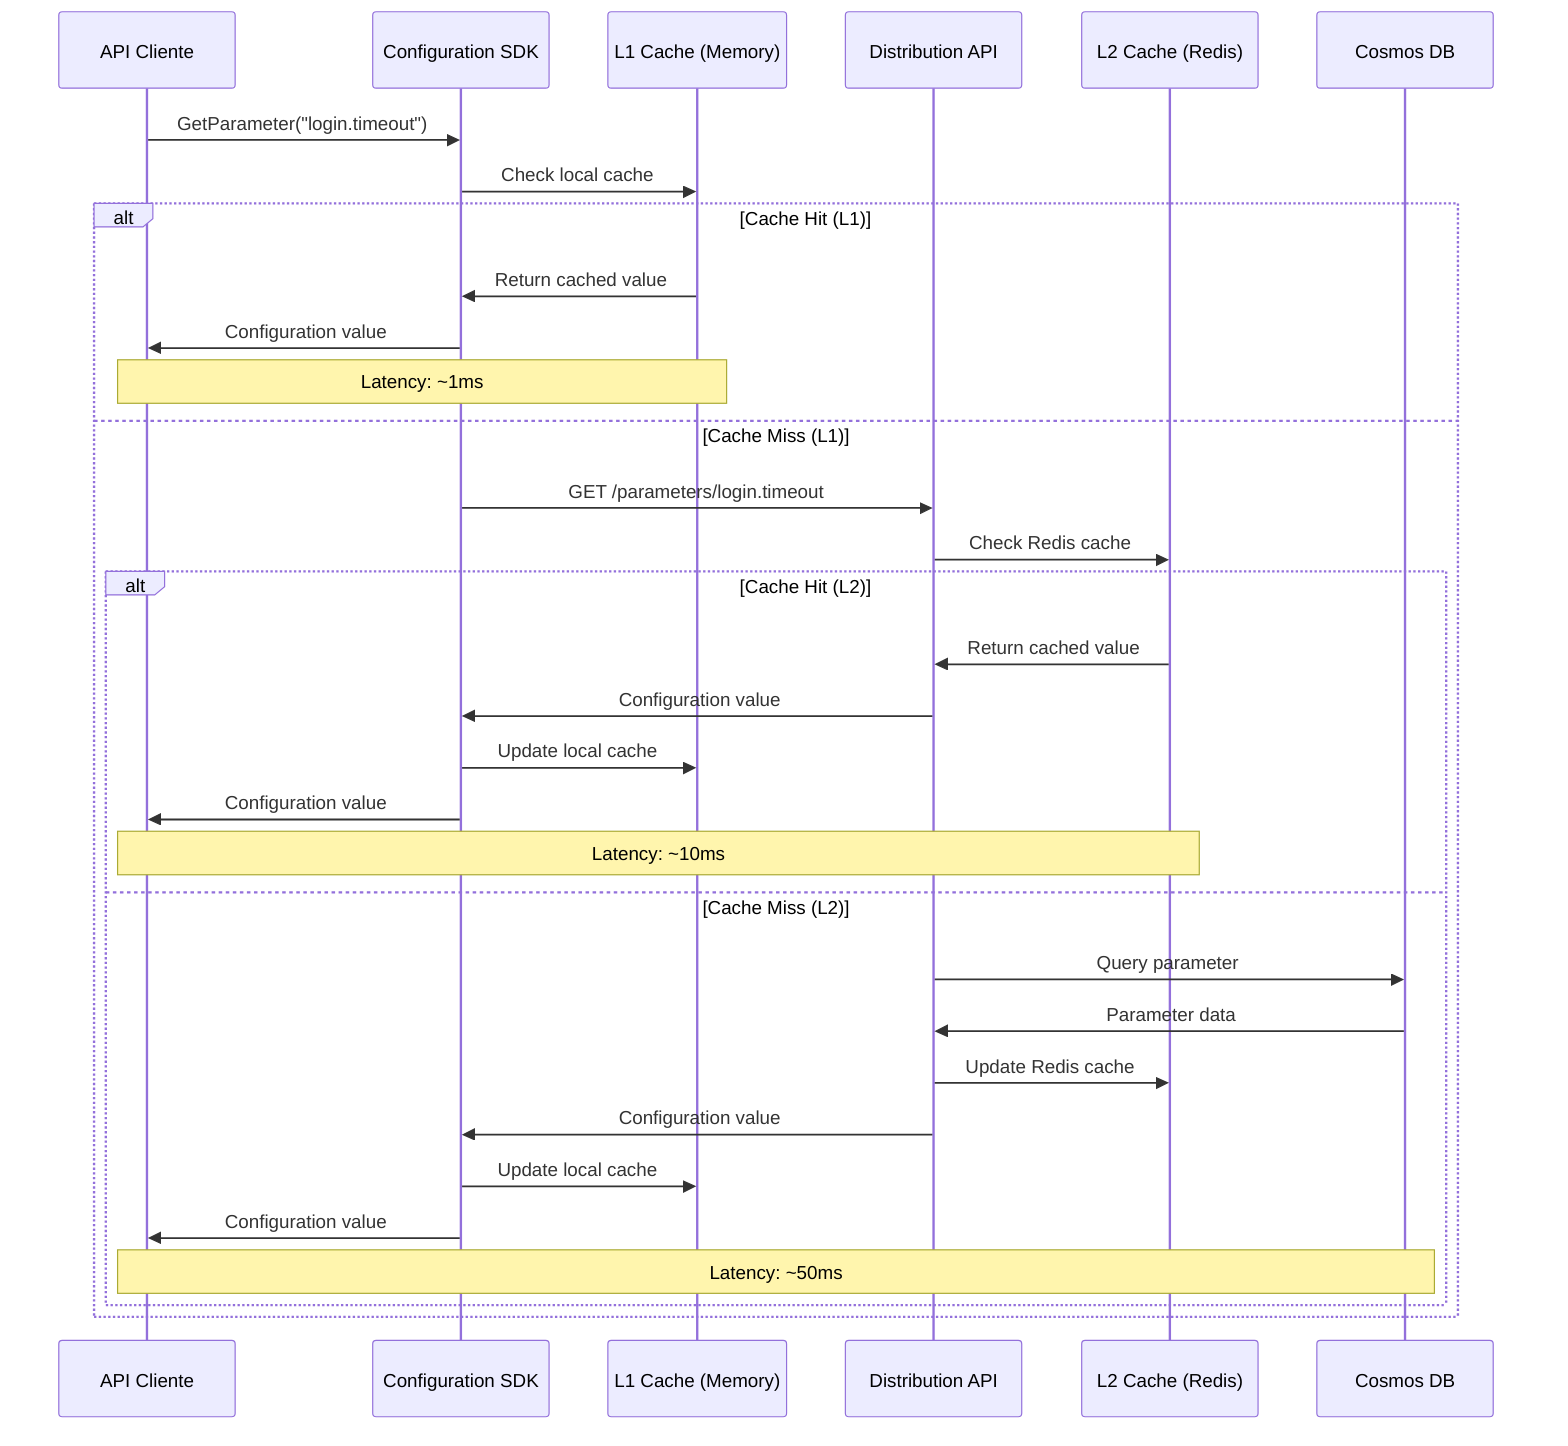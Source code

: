 sequenceDiagram
    participant API as API Cliente
    participant SDK as Configuration SDK
    participant L1 as L1 Cache (Memory)
    participant DIST as Distribution API
    participant L2 as L2 Cache (Redis)
    participant COSMOS as Cosmos DB
    
    API->>SDK: GetParameter("login.timeout")
    SDK->>L1: Check local cache
    
    alt Cache Hit (L1)
        L1->>SDK: Return cached value
        SDK->>API: Configuration value
        Note over API,L1: Latency: ~1ms
    else Cache Miss (L1)
        SDK->>DIST: GET /parameters/login.timeout
        DIST->>L2: Check Redis cache
        
        alt Cache Hit (L2)
            L2->>DIST: Return cached value
            DIST->>SDK: Configuration value
            SDK->>L1: Update local cache
            SDK->>API: Configuration value
            Note over API,L2: Latency: ~10ms
        else Cache Miss (L2)
            DIST->>COSMOS: Query parameter
            COSMOS->>DIST: Parameter data
            DIST->>L2: Update Redis cache
            DIST->>SDK: Configuration value
            SDK->>L1: Update local cache
            SDK->>API: Configuration value
            Note over API,COSMOS: Latency: ~50ms
        end
    end